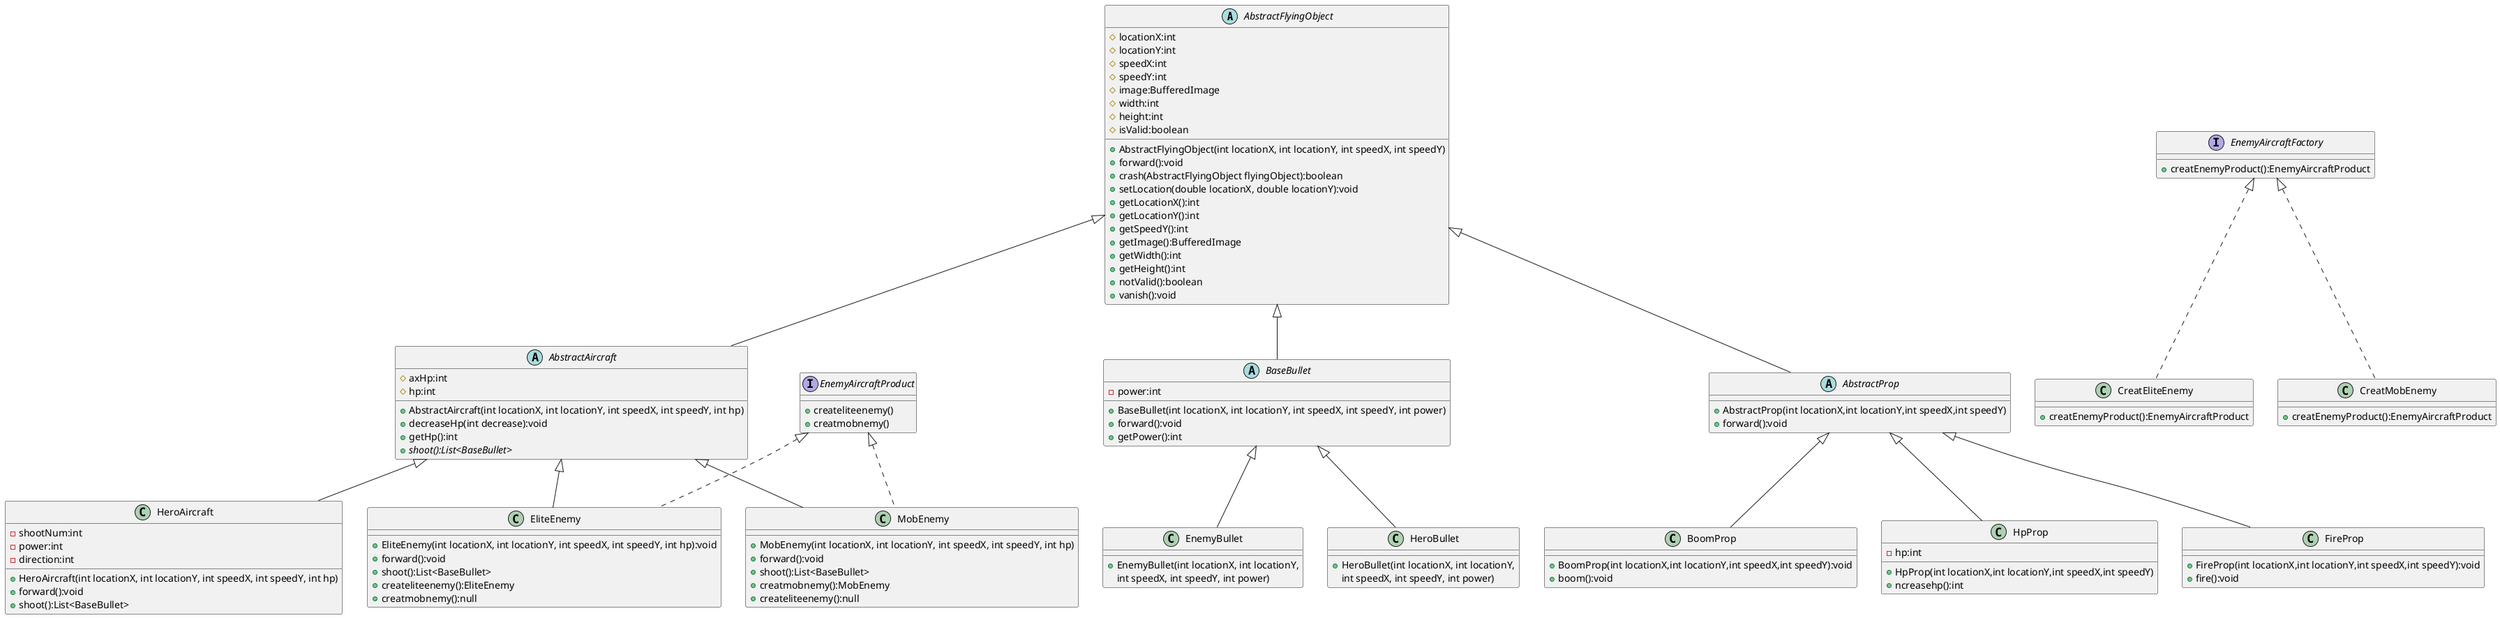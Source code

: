 @startuml
'https://plantuml.com/class-diagram

abstract class AbstractFlyingObject
{
    # locationX:int
    # locationY:int
    # speedX:int
    # speedY:int
    # image:BufferedImage
    # width:int
    # height:int
    # isValid:boolean

    + AbstractFlyingObject(int locationX, int locationY, int speedX, int speedY)
    + forward():void
    + crash(AbstractFlyingObject flyingObject):boolean
    + setLocation(double locationX, double locationY):void
    + getLocationX():int
    + getLocationY():int
    + getSpeedY():int
    + getImage():BufferedImage
    + getWidth():int
    + getHeight():int
    + notValid():boolean
    + vanish():void
}
abstract class AbstractAircraft
{
	# axHp:int
    # hp:int
    + AbstractAircraft(int locationX, int locationY, int speedX, int speedY, int hp)
    + decreaseHp(int decrease):void
    + getHp():int
    + {abstract} shoot():List<BaseBullet>
 }

abstract class BaseBullet
{
    - power:int
    + BaseBullet(int locationX, int locationY, int speedX, int speedY, int power)
    + forward():void
	+ getPower():int
}

abstract class AbstractProp
{
    + AbstractProp(int locationX,int locationY,int speedX,int speedY)
    + forward():void
}

AbstractFlyingObject <|-- AbstractAircraft
AbstractFlyingObject <|-- BaseBullet
AbstractFlyingObject <|-- AbstractProp

AbstractAircraft <|-- HeroAircraft
AbstractAircraft <|-- MobEnemy
AbstractAircraft <|-- EliteEnemy

BaseBullet <|-- HeroBullet
BaseBullet <|-- EnemyBullet

AbstractProp <|-- HpProp
AbstractProp <|-- FireProp
AbstractProp <|-- BoomProp

class HeroAircraft {
    - shootNum:int
    - power:int
    - direction:int
    + HeroAircraft(int locationX, int locationY, int speedX, int speedY, int hp)
    + forward():void
    + shoot():List<BaseBullet>
}

class MobEnemy {
    + MobEnemy(int locationX, int locationY, int speedX, int speedY, int hp)
    + forward():void
    + shoot():List<BaseBullet>
    + creatmobnemy():MobEnemy
    + createliteenemy():null
}

class EliteEnemy {
    + EliteEnemy(int locationX, int locationY, int speedX, int speedY, int hp):void
    + forward():void
    + shoot():List<BaseBullet>
    + createliteenemy():EliteEnemy
    + creatmobnemy():null
}

class HeroBullet {
    + HeroBullet(int locationX, int locationY,
     int speedX, int speedY, int power)
}

class EnemyBullet {
    + EnemyBullet(int locationX, int locationY,
     int speedX, int speedY, int power)
}

class HpProp{
    - hp:int
    + HpProp(int locationX,int locationY,int speedX,int speedY)
    + ncreasehp():int
}

class FireProp{
    + FireProp(int locationX,int locationY,int speedX,int speedY):void
    + fire():void
}

class BoomProp{
    + BoomProp(int locationX,int locationY,int speedX,int speedY):void
    + boom():void
}

interface EnemyAircraftFactory{
    + creatEnemyProduct():EnemyAircraftProduct
}

interface EnemyAircraftProduct{
    + createliteenemy()
    + creatmobnemy()
}

EnemyAircraftProduct <|.. EliteEnemy
EnemyAircraftProduct <|.. MobEnemy

EnemyAircraftFactory <|.. CreatEliteEnemy
EnemyAircraftFactory <|.. CreatMobEnemy

class CreatEliteEnemy{
    + creatEnemyProduct():EnemyAircraftProduct
}

class CreatMobEnemy{
    + creatEnemyProduct():EnemyAircraftProduct
}
@enduml